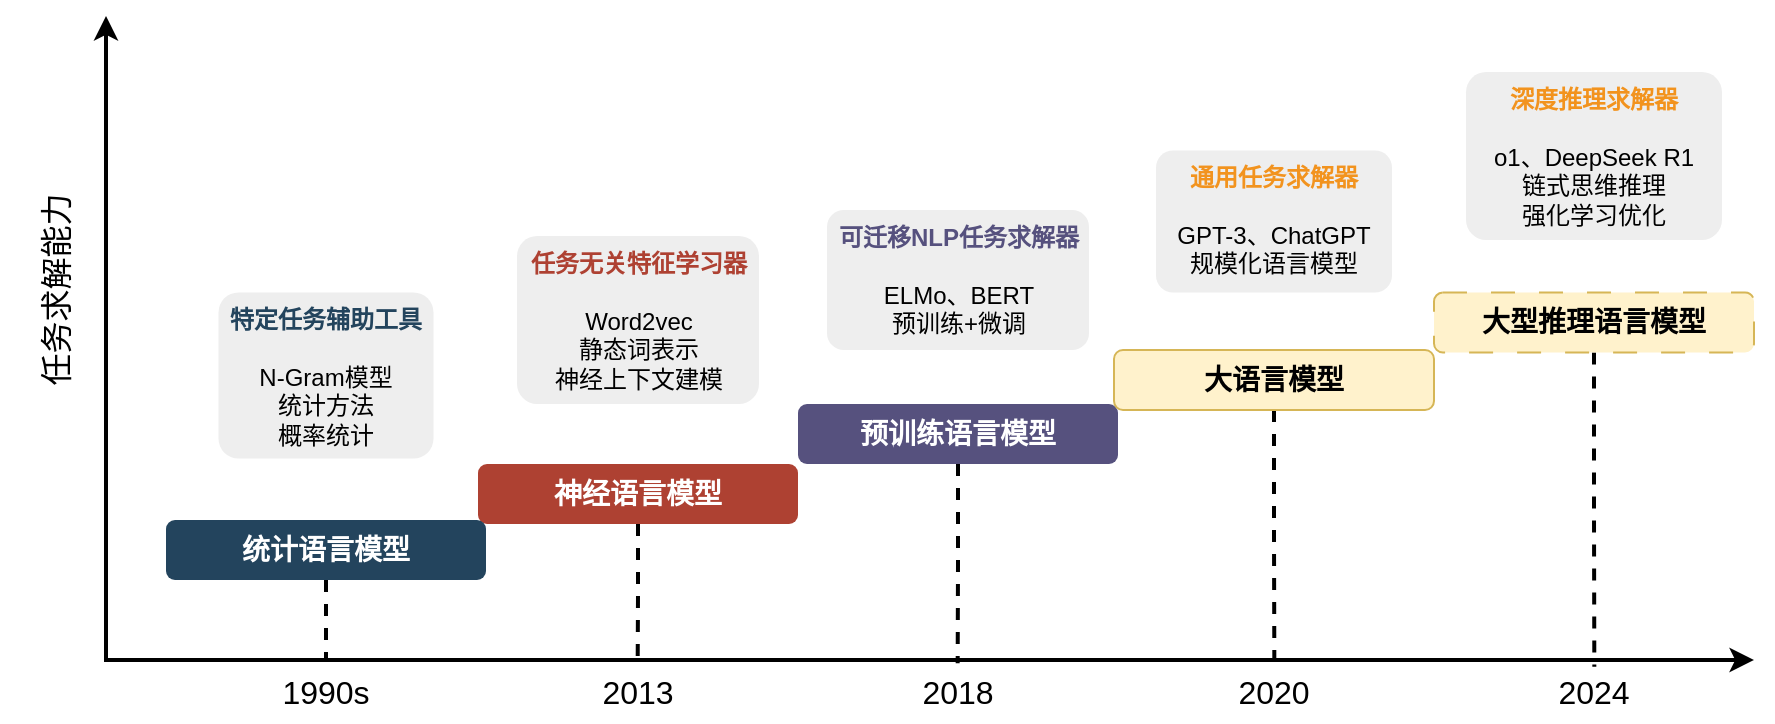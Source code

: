 <mxfile version="27.1.5">
  <diagram name="Page-1" id="hmE1q83r0tVEfqJWFLiJ">
    <mxGraphModel dx="1428" dy="687" grid="0" gridSize="10" guides="1" tooltips="1" connect="1" arrows="1" fold="1" page="0" pageScale="1" pageWidth="850" pageHeight="1100" math="0" shadow="0">
      <root>
        <mxCell id="0" />
        <mxCell id="1" parent="0" />
        <mxCell id="v-QcKY1cuWS6jphPdd-s-101" value="" style="endArrow=classic;html=1;rounded=0;strokeWidth=2;startArrow=none;startFill=0;endFill=1;" edge="1" parent="1">
          <mxGeometry width="50" height="50" relative="1" as="geometry">
            <mxPoint x="32" y="514" as="sourcePoint" />
            <mxPoint x="32" y="192" as="targetPoint" />
          </mxGeometry>
        </mxCell>
        <mxCell id="v-QcKY1cuWS6jphPdd-s-102" value="" style="endArrow=classic;html=1;rounded=0;strokeWidth=2;endFill=1;" edge="1" parent="1">
          <mxGeometry width="50" height="50" relative="1" as="geometry">
            <mxPoint x="31" y="514" as="sourcePoint" />
            <mxPoint x="856" y="514" as="targetPoint" />
          </mxGeometry>
        </mxCell>
        <mxCell id="v-QcKY1cuWS6jphPdd-s-131" style="edgeStyle=orthogonalEdgeStyle;rounded=0;orthogonalLoop=1;jettySize=auto;html=1;exitX=0.5;exitY=1;exitDx=0;exitDy=0;endArrow=none;startFill=0;strokeWidth=2;dashed=1;" edge="1" parent="1" source="v-QcKY1cuWS6jphPdd-s-112">
          <mxGeometry relative="1" as="geometry">
            <mxPoint x="776.167" y="517.333" as="targetPoint" />
          </mxGeometry>
        </mxCell>
        <mxCell id="v-QcKY1cuWS6jphPdd-s-112" value="大型推理语言模型" style="fillColor=#fff2cc;strokecolor=none;rounded=1;strokeColor=#d6b656;fontStyle=1;fontSize=14;whiteSpace=wrap;html=1;dashed=1;dashPattern=12 12;" vertex="1" parent="1">
          <mxGeometry x="696" y="330.25" width="160" height="30" as="geometry" />
        </mxCell>
        <mxCell id="v-QcKY1cuWS6jphPdd-s-134" style="edgeStyle=orthogonalEdgeStyle;rounded=0;orthogonalLoop=1;jettySize=auto;html=1;exitX=0.5;exitY=1;exitDx=0;exitDy=0;endArrow=none;startFill=0;strokeWidth=2;dashed=1;" edge="1" parent="1" source="v-QcKY1cuWS6jphPdd-s-114">
          <mxGeometry relative="1" as="geometry">
            <mxPoint x="297.833" y="516.5" as="targetPoint" />
          </mxGeometry>
        </mxCell>
        <mxCell id="v-QcKY1cuWS6jphPdd-s-114" value="神经语言模型" style="fillColor=#AE4132;strokecolor=none;rounded=1;fontColor=#FFFFFF;strokeColor=none;fontStyle=1;fontSize=14;whiteSpace=wrap;html=1;" vertex="1" parent="1">
          <mxGeometry x="218" y="416" width="160" height="30" as="geometry" />
        </mxCell>
        <mxCell id="v-QcKY1cuWS6jphPdd-s-135" style="edgeStyle=orthogonalEdgeStyle;rounded=0;orthogonalLoop=1;jettySize=auto;html=1;exitX=0.5;exitY=1;exitDx=0;exitDy=0;entryX=0.5;entryY=0;entryDx=0;entryDy=0;dashed=1;strokeWidth=2;endArrow=none;startFill=0;" edge="1" parent="1" source="v-QcKY1cuWS6jphPdd-s-115" target="v-QcKY1cuWS6jphPdd-s-124">
          <mxGeometry relative="1" as="geometry" />
        </mxCell>
        <mxCell id="v-QcKY1cuWS6jphPdd-s-115" value="统计语言模型" style="fillColor=#23445D;strokecolor=none;rounded=1;fontColor=#FFFFFF;strokeColor=none;fontStyle=1;fontSize=14;whiteSpace=wrap;html=1;" vertex="1" parent="1">
          <mxGeometry x="62" y="444" width="160" height="30" as="geometry" />
        </mxCell>
        <mxCell id="v-QcKY1cuWS6jphPdd-s-133" style="edgeStyle=orthogonalEdgeStyle;rounded=0;orthogonalLoop=1;jettySize=auto;html=1;exitX=0.5;exitY=1;exitDx=0;exitDy=0;strokeWidth=2;endArrow=none;startFill=0;dashed=1;" edge="1" parent="1" source="v-QcKY1cuWS6jphPdd-s-117">
          <mxGeometry relative="1" as="geometry">
            <mxPoint x="457.833" y="515.667" as="targetPoint" />
          </mxGeometry>
        </mxCell>
        <mxCell id="v-QcKY1cuWS6jphPdd-s-117" value="预训练语言模型" style="fillColor=#56517E;strokecolor=none;rounded=1;fontColor=#FFFFFF;strokeColor=none;fontStyle=1;fontSize=14;whiteSpace=wrap;html=1;" vertex="1" parent="1">
          <mxGeometry x="378" y="386" width="160" height="30" as="geometry" />
        </mxCell>
        <mxCell id="v-QcKY1cuWS6jphPdd-s-119" value="&lt;font&gt;&lt;font color=&quot;#f2931e&quot;&gt;&lt;b&gt;通用任务求解器&lt;/b&gt;&lt;/font&gt;&lt;br&gt;&lt;br&gt;GPT-3、ChatGPT&lt;/font&gt;&lt;div&gt;&lt;font&gt;规模化语言模型&lt;/font&gt;&lt;/div&gt;" style="rounded=1;strokeColor=none;fillColor=#EEEEEE;align=center;arcSize=12;verticalAlign=top;whiteSpace=wrap;html=1;fontSize=12;" vertex="1" parent="1">
          <mxGeometry x="557" y="259.25" width="118" height="71" as="geometry" />
        </mxCell>
        <mxCell id="v-QcKY1cuWS6jphPdd-s-120" value="&lt;font&gt;&lt;font color=&quot;#ae4132&quot;&gt;&lt;b&gt;任务无关特征学习器&lt;/b&gt;&lt;/font&gt;&lt;br&gt;&lt;br&gt;Word2vec&lt;/font&gt;&lt;div&gt;&lt;font&gt;静态词表示&lt;/font&gt;&lt;/div&gt;&lt;div&gt;&lt;font&gt;神经上下文建模&lt;/font&gt;&lt;/div&gt;" style="rounded=1;strokeColor=none;fillColor=#EEEEEE;align=center;arcSize=12;verticalAlign=top;whiteSpace=wrap;html=1;fontSize=12;" vertex="1" parent="1">
          <mxGeometry x="237.5" y="302" width="121" height="84" as="geometry" />
        </mxCell>
        <mxCell id="v-QcKY1cuWS6jphPdd-s-121" value="&lt;font&gt;&lt;font color=&quot;#23445d&quot;&gt;&lt;b style=&quot;&quot;&gt;特定任务辅助工具&lt;/b&gt;&lt;/font&gt;&lt;br&gt;&lt;br&gt;N-Gram模型&lt;/font&gt;&lt;div&gt;&lt;font&gt;统计方法&lt;/font&gt;&lt;/div&gt;&lt;div&gt;&lt;font&gt;概率统计&lt;/font&gt;&lt;/div&gt;" style="rounded=1;strokeColor=none;fillColor=#EEEEEE;align=center;arcSize=12;verticalAlign=top;whiteSpace=wrap;html=1;fontSize=12;" vertex="1" parent="1">
          <mxGeometry x="88.25" y="330.25" width="107.5" height="83" as="geometry" />
        </mxCell>
        <mxCell id="v-QcKY1cuWS6jphPdd-s-123" value="&lt;font&gt;&lt;font color=&quot;#56517e&quot;&gt;&lt;b&gt;可迁移NLP任务求解器&lt;/b&gt;&lt;/font&gt;&lt;br&gt;&lt;br&gt;ELMo、BERT&lt;/font&gt;&lt;div&gt;&lt;font&gt;预训练+微调&lt;/font&gt;&lt;/div&gt;" style="rounded=1;strokeColor=none;fillColor=#EEEEEE;align=center;arcSize=12;verticalAlign=top;whiteSpace=wrap;html=1;fontSize=12;" vertex="1" parent="1">
          <mxGeometry x="392.5" y="289" width="131" height="70" as="geometry" />
        </mxCell>
        <mxCell id="v-QcKY1cuWS6jphPdd-s-124" value="&lt;font style=&quot;font-size: 16px;&quot;&gt;1990s&lt;/font&gt;" style="text;html=1;align=center;verticalAlign=middle;whiteSpace=wrap;rounded=0;" vertex="1" parent="1">
          <mxGeometry x="112" y="515" width="60" height="30" as="geometry" />
        </mxCell>
        <mxCell id="v-QcKY1cuWS6jphPdd-s-125" value="&lt;font style=&quot;font-size: 16px;&quot;&gt;2013&lt;/font&gt;" style="text;html=1;align=center;verticalAlign=middle;whiteSpace=wrap;rounded=0;" vertex="1" parent="1">
          <mxGeometry x="268" y="515" width="60" height="30" as="geometry" />
        </mxCell>
        <mxCell id="v-QcKY1cuWS6jphPdd-s-126" value="&lt;font style=&quot;font-size: 16px;&quot;&gt;2018&lt;/font&gt;" style="text;html=1;align=center;verticalAlign=middle;whiteSpace=wrap;rounded=0;" vertex="1" parent="1">
          <mxGeometry x="428" y="515" width="60" height="30" as="geometry" />
        </mxCell>
        <mxCell id="v-QcKY1cuWS6jphPdd-s-127" value="&lt;font style=&quot;font-size: 16px;&quot;&gt;2020&lt;/font&gt;" style="text;html=1;align=center;verticalAlign=middle;whiteSpace=wrap;rounded=0;" vertex="1" parent="1">
          <mxGeometry x="586" y="515" width="60" height="30" as="geometry" />
        </mxCell>
        <mxCell id="v-QcKY1cuWS6jphPdd-s-128" value="&lt;font style=&quot;font-size: 16px;&quot;&gt;2024&lt;/font&gt;" style="text;html=1;align=center;verticalAlign=middle;whiteSpace=wrap;rounded=0;" vertex="1" parent="1">
          <mxGeometry x="746" y="515" width="60" height="30" as="geometry" />
        </mxCell>
        <mxCell id="v-QcKY1cuWS6jphPdd-s-132" style="edgeStyle=orthogonalEdgeStyle;rounded=0;orthogonalLoop=1;jettySize=auto;html=1;exitX=0.5;exitY=1;exitDx=0;exitDy=0;strokeWidth=2;endArrow=none;startFill=0;dashed=1;" edge="1" parent="1" source="v-QcKY1cuWS6jphPdd-s-129">
          <mxGeometry relative="1" as="geometry">
            <mxPoint x="616.167" y="513.167" as="targetPoint" />
          </mxGeometry>
        </mxCell>
        <mxCell id="v-QcKY1cuWS6jphPdd-s-129" value="大语言模型" style="fillColor=#fff2cc;strokecolor=none;rounded=1;strokeColor=#d6b656;fontStyle=1;fontSize=14;whiteSpace=wrap;html=1;" vertex="1" parent="1">
          <mxGeometry x="536" y="359" width="160" height="30" as="geometry" />
        </mxCell>
        <mxCell id="v-QcKY1cuWS6jphPdd-s-136" value="&lt;font&gt;&lt;font color=&quot;#f2931e&quot;&gt;&lt;b&gt;深度推理求解器&lt;/b&gt;&lt;/font&gt;&lt;br&gt;&lt;br&gt;o1、DeepSeek R1&lt;br&gt;&lt;/font&gt;&lt;div&gt;链式思维推理&lt;/div&gt;&lt;div&gt;强化学习优化&lt;/div&gt;" style="rounded=1;strokeColor=none;fillColor=#EEEEEE;align=center;arcSize=12;verticalAlign=top;whiteSpace=wrap;html=1;fontSize=12;" vertex="1" parent="1">
          <mxGeometry x="712" y="220" width="128" height="84" as="geometry" />
        </mxCell>
        <mxCell id="v-QcKY1cuWS6jphPdd-s-137" value="&lt;font style=&quot;font-size: 16px;&quot;&gt;任务求解能力&lt;/font&gt;" style="text;html=1;align=center;verticalAlign=middle;whiteSpace=wrap;rounded=0;rotation=-90;" vertex="1" parent="1">
          <mxGeometry x="-54" y="302" width="121" height="53.5" as="geometry" />
        </mxCell>
      </root>
    </mxGraphModel>
  </diagram>
</mxfile>
